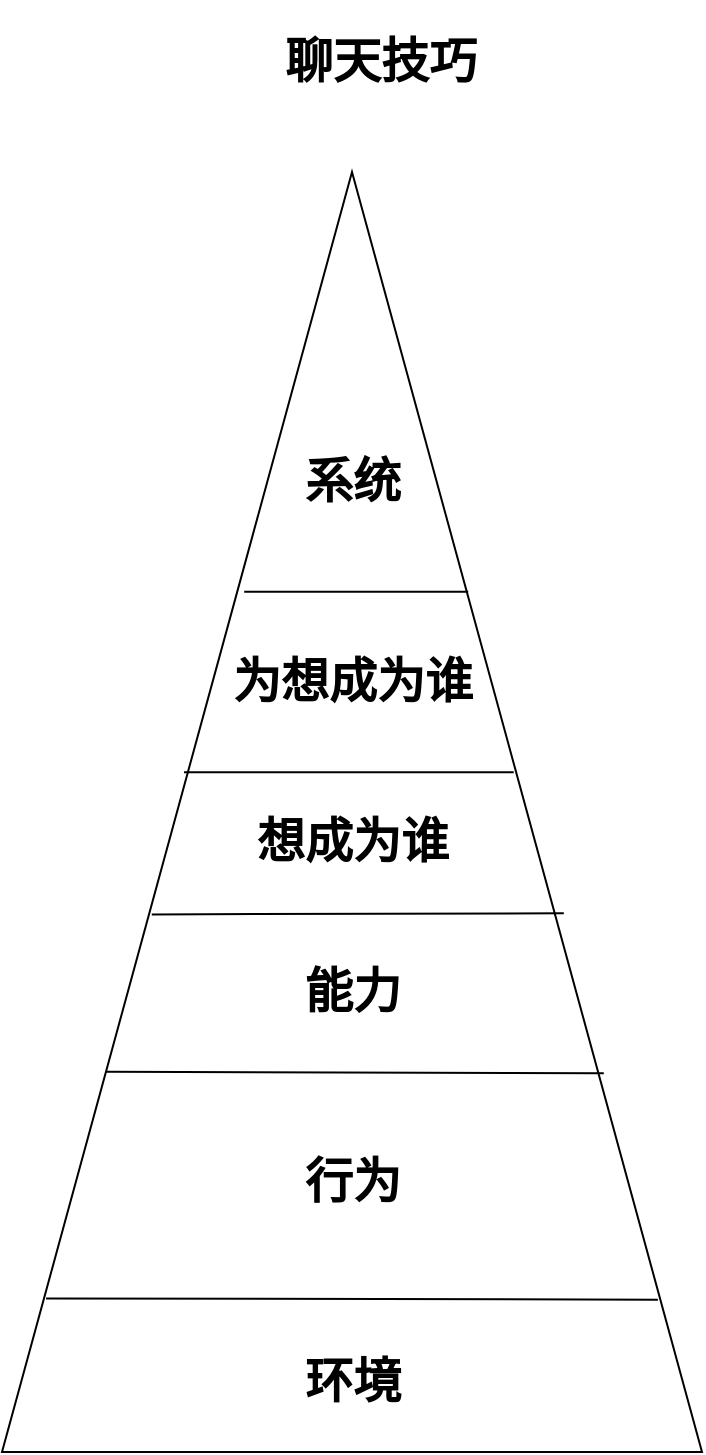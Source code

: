 <mxfile version="15.9.4" type="github">
  <diagram id="pQwIgnDyv7QdWSuPX1SX" name="Page-1">
    <mxGraphModel dx="1263" dy="762" grid="1" gridSize="10" guides="1" tooltips="1" connect="1" arrows="1" fold="1" page="1" pageScale="1" pageWidth="827" pageHeight="1169" math="0" shadow="0">
      <root>
        <mxCell id="0" />
        <mxCell id="1" parent="0" />
        <mxCell id="w6JTfiA-GKiWQxV2u0JO-1" value="" style="triangle;whiteSpace=wrap;html=1;direction=north;" vertex="1" parent="1">
          <mxGeometry x="225" y="150" width="350" height="640" as="geometry" />
        </mxCell>
        <mxCell id="w6JTfiA-GKiWQxV2u0JO-2" value="&lt;h1&gt;聊天技巧&lt;/h1&gt;" style="text;html=1;align=center;verticalAlign=middle;resizable=0;points=[];autosize=1;strokeColor=none;fillColor=none;" vertex="1" parent="1">
          <mxGeometry x="359" y="70" width="110" height="50" as="geometry" />
        </mxCell>
        <mxCell id="w6JTfiA-GKiWQxV2u0JO-4" value="" style="endArrow=none;html=1;rounded=0;entryX=0.119;entryY=0.937;entryDx=0;entryDy=0;entryPerimeter=0;exitX=0.12;exitY=0.063;exitDx=0;exitDy=0;exitPerimeter=0;" edge="1" parent="1" source="w6JTfiA-GKiWQxV2u0JO-1" target="w6JTfiA-GKiWQxV2u0JO-1">
          <mxGeometry width="50" height="50" relative="1" as="geometry">
            <mxPoint x="310" y="520" as="sourcePoint" />
            <mxPoint x="360" y="470" as="targetPoint" />
          </mxGeometry>
        </mxCell>
        <mxCell id="w6JTfiA-GKiWQxV2u0JO-7" value="" style="endArrow=none;html=1;rounded=0;entryX=0.119;entryY=0.937;entryDx=0;entryDy=0;entryPerimeter=0;exitX=0.297;exitY=0.149;exitDx=0;exitDy=0;exitPerimeter=0;" edge="1" parent="1" source="w6JTfiA-GKiWQxV2u0JO-1">
          <mxGeometry width="50" height="50" relative="1" as="geometry">
            <mxPoint x="220.0" y="600" as="sourcePoint" />
            <mxPoint x="525.9" y="600.64" as="targetPoint" />
          </mxGeometry>
        </mxCell>
        <mxCell id="w6JTfiA-GKiWQxV2u0JO-8" value="" style="endArrow=none;html=1;rounded=0;entryX=0.119;entryY=0.937;entryDx=0;entryDy=0;entryPerimeter=0;exitX=0.42;exitY=0.214;exitDx=0;exitDy=0;exitPerimeter=0;" edge="1" parent="1" source="w6JTfiA-GKiWQxV2u0JO-1">
          <mxGeometry width="50" height="50" relative="1" as="geometry">
            <mxPoint x="200.0" y="520" as="sourcePoint" />
            <mxPoint x="505.9" y="520.64" as="targetPoint" />
          </mxGeometry>
        </mxCell>
        <mxCell id="w6JTfiA-GKiWQxV2u0JO-9" value="" style="endArrow=none;html=1;rounded=0;entryX=0.531;entryY=0.731;entryDx=0;entryDy=0;entryPerimeter=0;exitX=0.531;exitY=0.26;exitDx=0;exitDy=0;exitPerimeter=0;" edge="1" parent="1" source="w6JTfiA-GKiWQxV2u0JO-1" target="w6JTfiA-GKiWQxV2u0JO-1">
          <mxGeometry width="50" height="50" relative="1" as="geometry">
            <mxPoint x="350" y="440" as="sourcePoint" />
            <mxPoint x="460" y="441" as="targetPoint" />
          </mxGeometry>
        </mxCell>
        <mxCell id="w6JTfiA-GKiWQxV2u0JO-10" value="&lt;h1&gt;&lt;font style=&quot;vertical-align: inherit&quot;&gt;&lt;font style=&quot;vertical-align: inherit&quot;&gt;行为&lt;/font&gt;&lt;/font&gt;&lt;/h1&gt;" style="text;html=1;align=center;verticalAlign=middle;resizable=0;points=[];autosize=1;strokeColor=none;fillColor=none;" vertex="1" parent="1">
          <mxGeometry x="370" y="630" width="60" height="50" as="geometry" />
        </mxCell>
        <mxCell id="w6JTfiA-GKiWQxV2u0JO-11" value="" style="endArrow=none;html=1;rounded=0;exitX=0.672;exitY=0.346;exitDx=0;exitDy=0;exitPerimeter=0;entryX=0.672;entryY=0.666;entryDx=0;entryDy=0;entryPerimeter=0;" edge="1" parent="1" source="w6JTfiA-GKiWQxV2u0JO-1" target="w6JTfiA-GKiWQxV2u0JO-1">
          <mxGeometry width="50" height="50" relative="1" as="geometry">
            <mxPoint x="326" y="450.16" as="sourcePoint" />
            <mxPoint x="460" y="363" as="targetPoint" />
          </mxGeometry>
        </mxCell>
        <mxCell id="w6JTfiA-GKiWQxV2u0JO-12" value="&lt;h1&gt;&lt;font style=&quot;vertical-align: inherit&quot;&gt;&lt;font style=&quot;vertical-align: inherit&quot;&gt;能力&lt;/font&gt;&lt;/font&gt;&lt;/h1&gt;" style="text;html=1;align=center;verticalAlign=middle;resizable=0;points=[];autosize=1;strokeColor=none;fillColor=none;" vertex="1" parent="1">
          <mxGeometry x="370" y="535" width="60" height="50" as="geometry" />
        </mxCell>
        <mxCell id="w6JTfiA-GKiWQxV2u0JO-13" value="&lt;h1&gt;&lt;font style=&quot;vertical-align: inherit&quot;&gt;&lt;font style=&quot;vertical-align: inherit&quot;&gt;&lt;font style=&quot;vertical-align: inherit&quot;&gt;&lt;font style=&quot;vertical-align: inherit&quot;&gt;想成为谁&lt;/font&gt;&lt;/font&gt;&lt;/font&gt;&lt;/font&gt;&lt;/h1&gt;" style="text;html=1;align=center;verticalAlign=middle;resizable=0;points=[];autosize=1;strokeColor=none;fillColor=none;" vertex="1" parent="1">
          <mxGeometry x="345" y="460" width="110" height="50" as="geometry" />
        </mxCell>
        <mxCell id="w6JTfiA-GKiWQxV2u0JO-14" value="&lt;h1&gt;&lt;font style=&quot;vertical-align: inherit&quot;&gt;&lt;font style=&quot;vertical-align: inherit&quot;&gt;&lt;font style=&quot;vertical-align: inherit&quot;&gt;&lt;font style=&quot;vertical-align: inherit&quot;&gt;为想成为谁&lt;/font&gt;&lt;/font&gt;&lt;/font&gt;&lt;/font&gt;&lt;/h1&gt;" style="text;html=1;align=center;verticalAlign=middle;resizable=0;points=[];autosize=1;strokeColor=none;fillColor=none;" vertex="1" parent="1">
          <mxGeometry x="330" y="380" width="140" height="50" as="geometry" />
        </mxCell>
        <mxCell id="w6JTfiA-GKiWQxV2u0JO-15" value="&lt;h1&gt;&lt;font style=&quot;vertical-align: inherit&quot;&gt;&lt;font style=&quot;vertical-align: inherit&quot;&gt;&lt;font style=&quot;vertical-align: inherit&quot;&gt;&lt;font style=&quot;vertical-align: inherit&quot;&gt;系统&lt;/font&gt;&lt;/font&gt;&lt;/font&gt;&lt;/font&gt;&lt;/h1&gt;" style="text;html=1;align=center;verticalAlign=middle;resizable=0;points=[];autosize=1;strokeColor=none;fillColor=none;" vertex="1" parent="1">
          <mxGeometry x="370" y="280" width="60" height="50" as="geometry" />
        </mxCell>
        <mxCell id="w6JTfiA-GKiWQxV2u0JO-16" value="&lt;h1&gt;&lt;font style=&quot;vertical-align: inherit&quot;&gt;&lt;font style=&quot;vertical-align: inherit&quot;&gt;&lt;font style=&quot;vertical-align: inherit&quot;&gt;&lt;font style=&quot;vertical-align: inherit&quot;&gt;环境&lt;/font&gt;&lt;/font&gt;&lt;/font&gt;&lt;/font&gt;&lt;/h1&gt;" style="text;html=1;align=center;verticalAlign=middle;resizable=0;points=[];autosize=1;strokeColor=none;fillColor=none;" vertex="1" parent="1">
          <mxGeometry x="370" y="730" width="60" height="50" as="geometry" />
        </mxCell>
      </root>
    </mxGraphModel>
  </diagram>
</mxfile>
